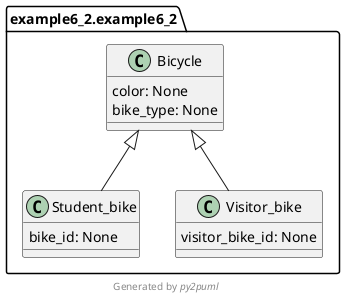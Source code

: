 @startuml example6_2
!pragma useIntermediatePackages false


class example6_2.example6_2.Bicycle {
  color: None
  bike_type: None
}
class example6_2.example6_2.Student_bike {
  bike_id: None
}
class example6_2.example6_2.Visitor_bike {
  visitor_bike_id: None
}
example6_2.example6_2.Bicycle <|-- example6_2.example6_2.Student_bike
example6_2.example6_2.Bicycle <|-- example6_2.example6_2.Visitor_bike
footer Generated by //py2puml//
@enduml

